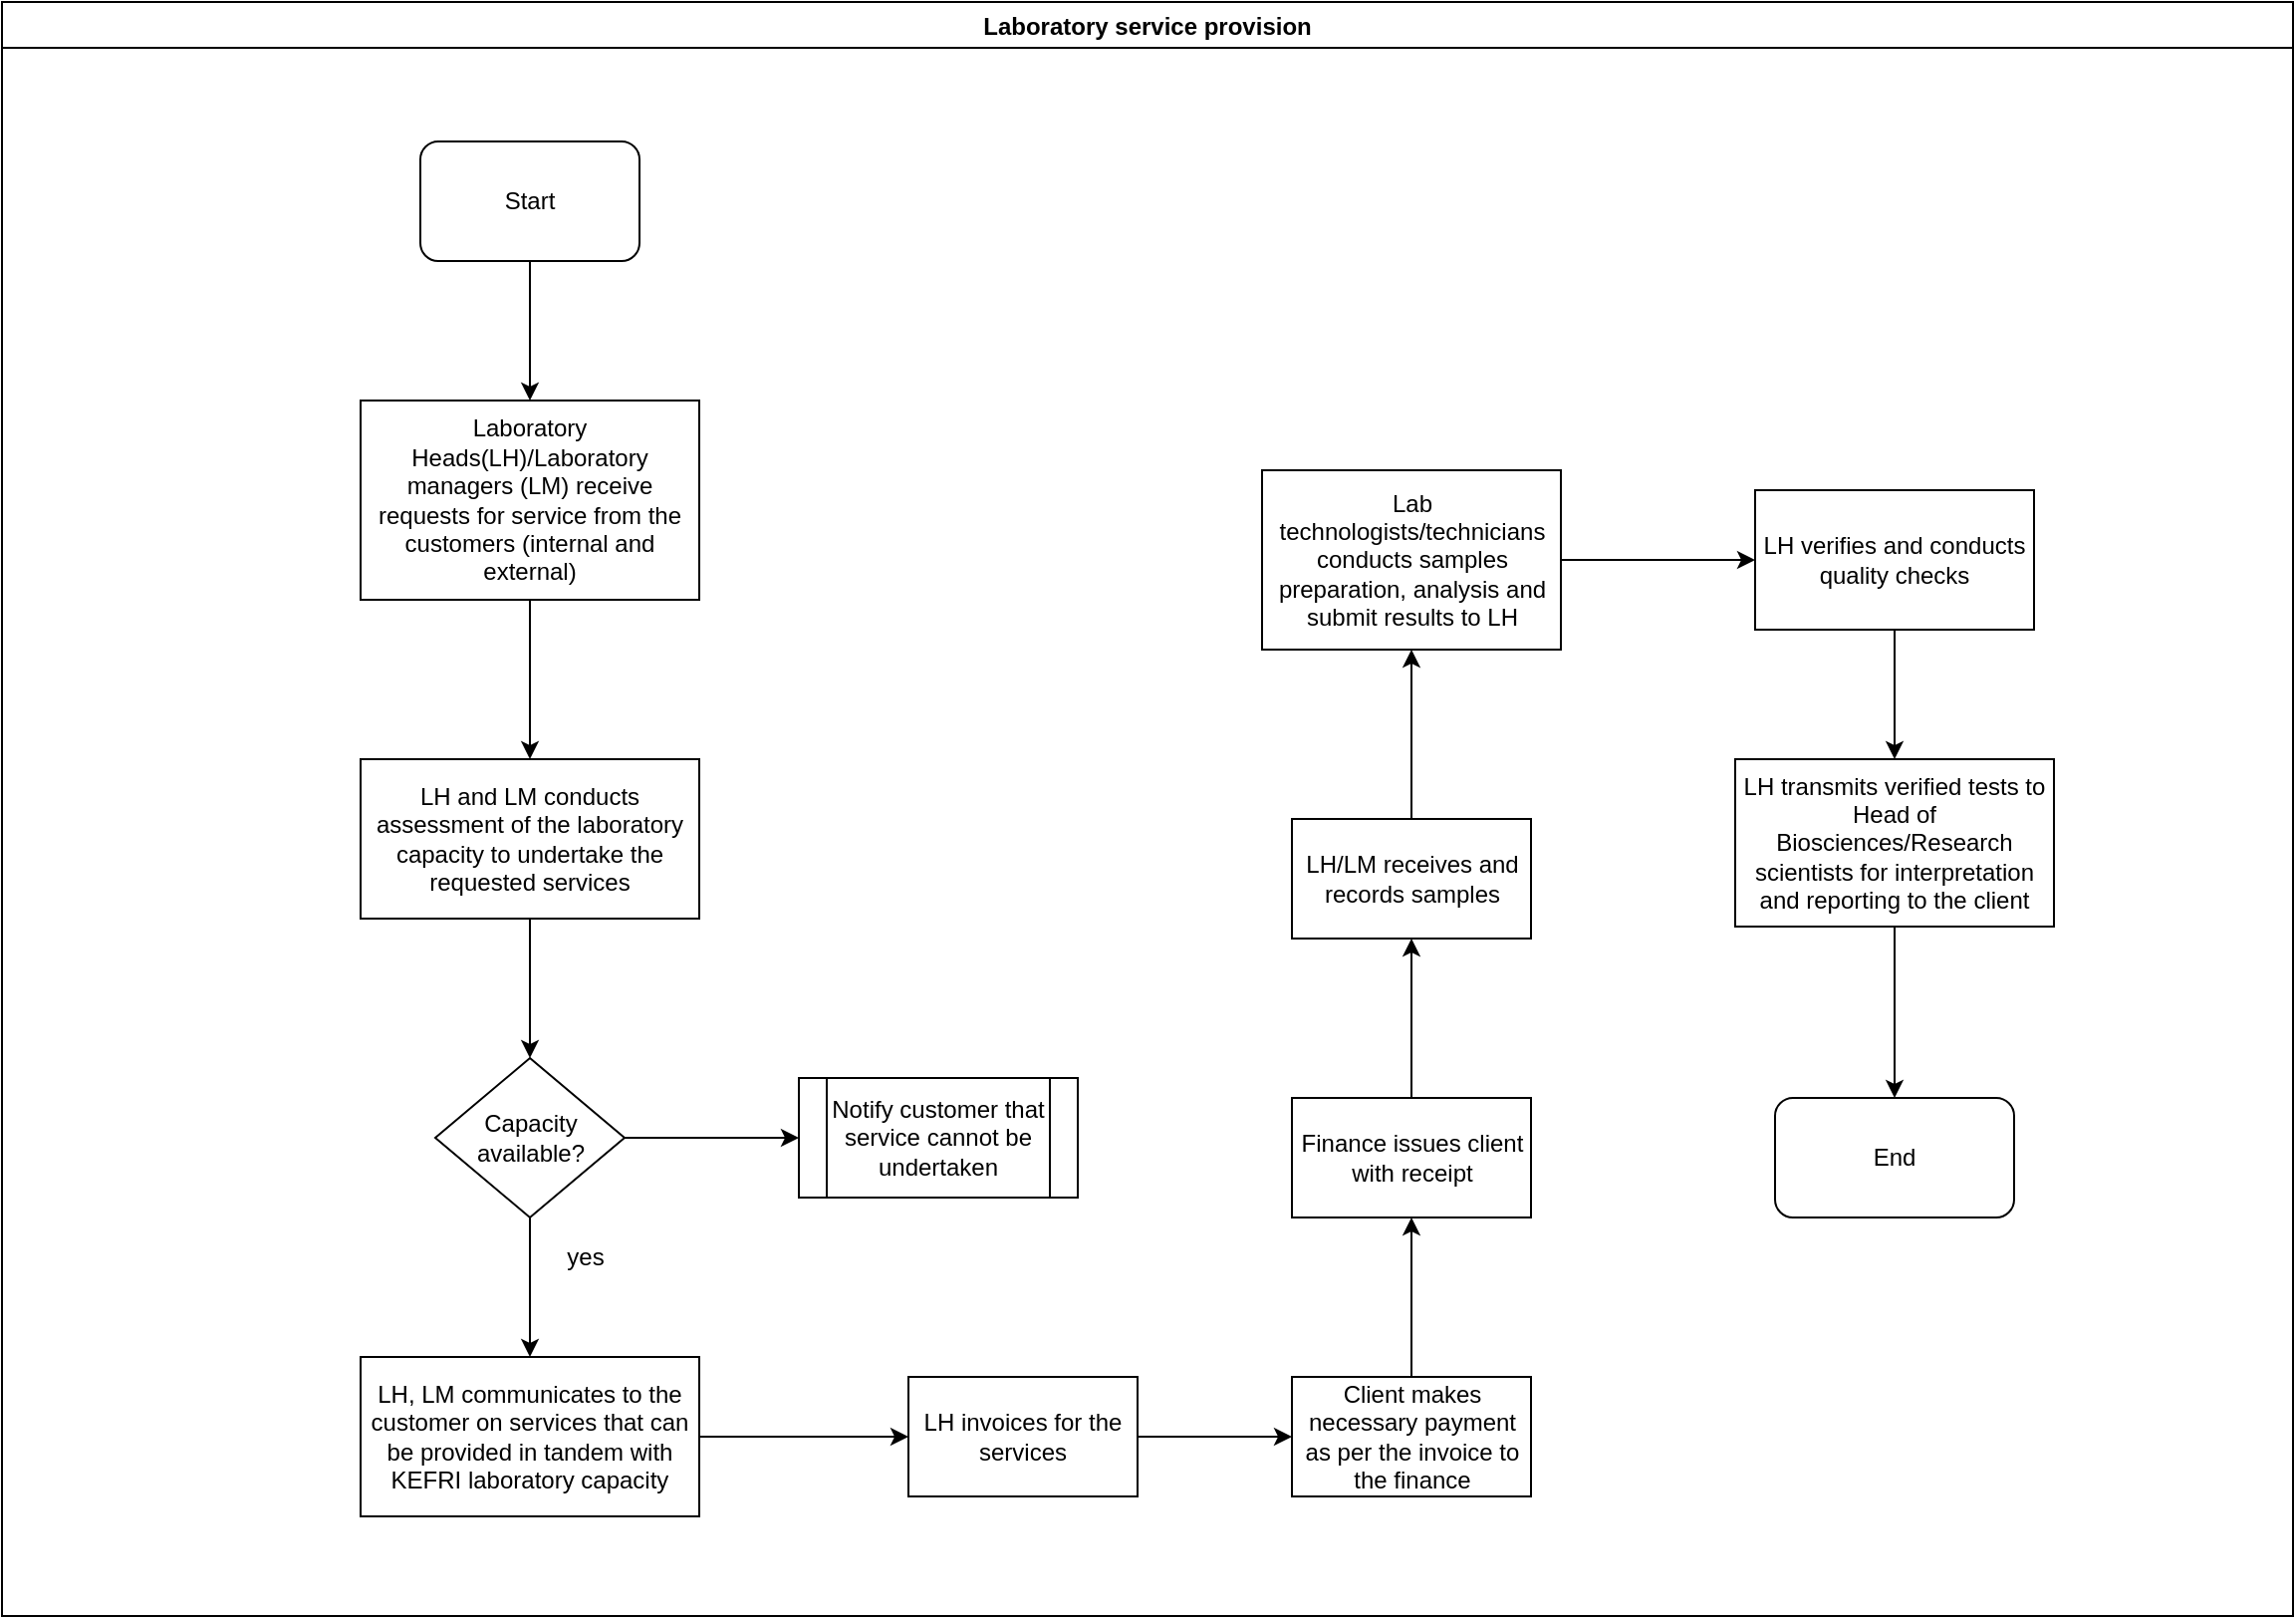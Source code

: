 <mxfile version="14.2.7" type="github">
  <diagram id="ZMjFlFDBcObQMVyW7c8Y" name="Page-1">
    <mxGraphModel dx="1038" dy="547" grid="1" gridSize="10" guides="1" tooltips="1" connect="1" arrows="1" fold="1" page="1" pageScale="1" pageWidth="1169" pageHeight="827" math="0" shadow="0">
      <root>
        <mxCell id="0" />
        <mxCell id="1" parent="0" />
        <mxCell id="whAv_r-oKJ33wHacgo0v-1" value="Laboratory service provision" style="swimlane;" vertex="1" parent="1">
          <mxGeometry x="10" y="10" width="1150" height="810" as="geometry" />
        </mxCell>
        <mxCell id="whAv_r-oKJ33wHacgo0v-2" value="Start" style="rounded=1;whiteSpace=wrap;html=1;" vertex="1" parent="whAv_r-oKJ33wHacgo0v-1">
          <mxGeometry x="210" y="70" width="110" height="60" as="geometry" />
        </mxCell>
        <mxCell id="whAv_r-oKJ33wHacgo0v-5" value="Laboratory Heads(LH)/Laboratory managers (LM) receive requests for service from the customers (internal and external)" style="rounded=0;whiteSpace=wrap;html=1;" vertex="1" parent="whAv_r-oKJ33wHacgo0v-1">
          <mxGeometry x="180" y="200" width="170" height="100" as="geometry" />
        </mxCell>
        <mxCell id="whAv_r-oKJ33wHacgo0v-4" value="" style="edgeStyle=orthogonalEdgeStyle;rounded=0;orthogonalLoop=1;jettySize=auto;html=1;" edge="1" parent="whAv_r-oKJ33wHacgo0v-1" source="whAv_r-oKJ33wHacgo0v-2" target="whAv_r-oKJ33wHacgo0v-5">
          <mxGeometry relative="1" as="geometry">
            <mxPoint x="265" y="210" as="targetPoint" />
          </mxGeometry>
        </mxCell>
        <mxCell id="whAv_r-oKJ33wHacgo0v-6" value="LH and LM conducts assessment of the laboratory capacity to undertake the requested services" style="whiteSpace=wrap;html=1;rounded=0;" vertex="1" parent="whAv_r-oKJ33wHacgo0v-1">
          <mxGeometry x="180" y="380" width="170" height="80" as="geometry" />
        </mxCell>
        <mxCell id="whAv_r-oKJ33wHacgo0v-7" value="" style="edgeStyle=orthogonalEdgeStyle;rounded=0;orthogonalLoop=1;jettySize=auto;html=1;" edge="1" parent="whAv_r-oKJ33wHacgo0v-1" source="whAv_r-oKJ33wHacgo0v-5" target="whAv_r-oKJ33wHacgo0v-6">
          <mxGeometry relative="1" as="geometry" />
        </mxCell>
        <mxCell id="whAv_r-oKJ33wHacgo0v-8" value="&lt;div&gt;Capacity&lt;/div&gt;&lt;div&gt;available?&lt;br&gt;&lt;/div&gt;" style="rhombus;whiteSpace=wrap;html=1;rounded=0;" vertex="1" parent="whAv_r-oKJ33wHacgo0v-1">
          <mxGeometry x="217.5" y="530" width="95" height="80" as="geometry" />
        </mxCell>
        <mxCell id="whAv_r-oKJ33wHacgo0v-9" value="" style="edgeStyle=orthogonalEdgeStyle;rounded=0;orthogonalLoop=1;jettySize=auto;html=1;" edge="1" parent="whAv_r-oKJ33wHacgo0v-1" source="whAv_r-oKJ33wHacgo0v-6" target="whAv_r-oKJ33wHacgo0v-8">
          <mxGeometry relative="1" as="geometry" />
        </mxCell>
        <mxCell id="whAv_r-oKJ33wHacgo0v-12" value="yes" style="text;html=1;strokeColor=none;fillColor=none;align=center;verticalAlign=middle;whiteSpace=wrap;rounded=0;" vertex="1" parent="whAv_r-oKJ33wHacgo0v-1">
          <mxGeometry x="272.5" y="620" width="40" height="20" as="geometry" />
        </mxCell>
        <mxCell id="whAv_r-oKJ33wHacgo0v-15" value="Notify customer that service cannot be undertaken" style="shape=process;whiteSpace=wrap;html=1;backgroundOutline=1;" vertex="1" parent="whAv_r-oKJ33wHacgo0v-1">
          <mxGeometry x="400" y="540" width="140" height="60" as="geometry" />
        </mxCell>
        <mxCell id="whAv_r-oKJ33wHacgo0v-14" value="" style="edgeStyle=orthogonalEdgeStyle;rounded=0;orthogonalLoop=1;jettySize=auto;html=1;" edge="1" parent="whAv_r-oKJ33wHacgo0v-1" source="whAv_r-oKJ33wHacgo0v-8" target="whAv_r-oKJ33wHacgo0v-15">
          <mxGeometry relative="1" as="geometry">
            <mxPoint x="380" y="570" as="targetPoint" />
          </mxGeometry>
        </mxCell>
        <mxCell id="whAv_r-oKJ33wHacgo0v-24" value="Lab technologists/technicians conducts samples preparation, analysis and submit results to LH" style="whiteSpace=wrap;html=1;rounded=0;" vertex="1" parent="whAv_r-oKJ33wHacgo0v-1">
          <mxGeometry x="632.5" y="235" width="150" height="90" as="geometry" />
        </mxCell>
        <mxCell id="whAv_r-oKJ33wHacgo0v-26" value="LH verifies and conducts quality checks" style="whiteSpace=wrap;html=1;rounded=0;" vertex="1" parent="whAv_r-oKJ33wHacgo0v-1">
          <mxGeometry x="880" y="245" width="140" height="70" as="geometry" />
        </mxCell>
        <mxCell id="whAv_r-oKJ33wHacgo0v-27" value="" style="edgeStyle=orthogonalEdgeStyle;rounded=0;orthogonalLoop=1;jettySize=auto;html=1;" edge="1" parent="whAv_r-oKJ33wHacgo0v-1" source="whAv_r-oKJ33wHacgo0v-24" target="whAv_r-oKJ33wHacgo0v-26">
          <mxGeometry relative="1" as="geometry" />
        </mxCell>
        <mxCell id="whAv_r-oKJ33wHacgo0v-28" value="LH transmits verified tests to Head of Biosciences/Research scientists for interpretation and reporting to the client" style="whiteSpace=wrap;html=1;rounded=0;" vertex="1" parent="whAv_r-oKJ33wHacgo0v-1">
          <mxGeometry x="870" y="380" width="160" height="84" as="geometry" />
        </mxCell>
        <mxCell id="whAv_r-oKJ33wHacgo0v-29" value="" style="edgeStyle=orthogonalEdgeStyle;rounded=0;orthogonalLoop=1;jettySize=auto;html=1;" edge="1" parent="whAv_r-oKJ33wHacgo0v-1" source="whAv_r-oKJ33wHacgo0v-26" target="whAv_r-oKJ33wHacgo0v-28">
          <mxGeometry relative="1" as="geometry" />
        </mxCell>
        <mxCell id="whAv_r-oKJ33wHacgo0v-32" value="End" style="rounded=1;whiteSpace=wrap;html=1;" vertex="1" parent="whAv_r-oKJ33wHacgo0v-1">
          <mxGeometry x="890" y="550" width="120" height="60" as="geometry" />
        </mxCell>
        <mxCell id="whAv_r-oKJ33wHacgo0v-31" value="" style="edgeStyle=orthogonalEdgeStyle;rounded=0;orthogonalLoop=1;jettySize=auto;html=1;entryX=0.5;entryY=0;entryDx=0;entryDy=0;" edge="1" parent="whAv_r-oKJ33wHacgo0v-1" source="whAv_r-oKJ33wHacgo0v-28" target="whAv_r-oKJ33wHacgo0v-32">
          <mxGeometry relative="1" as="geometry">
            <mxPoint x="950" y="546" as="targetPoint" />
          </mxGeometry>
        </mxCell>
        <mxCell id="whAv_r-oKJ33wHacgo0v-17" value="" style="edgeStyle=orthogonalEdgeStyle;rounded=0;orthogonalLoop=1;jettySize=auto;html=1;" edge="1" parent="1" source="whAv_r-oKJ33wHacgo0v-10" target="whAv_r-oKJ33wHacgo0v-16">
          <mxGeometry relative="1" as="geometry" />
        </mxCell>
        <mxCell id="whAv_r-oKJ33wHacgo0v-10" value="LH, LM communicates to the customer on services that can be provided in tandem with KEFRI laboratory capacity" style="whiteSpace=wrap;html=1;rounded=0;" vertex="1" parent="1">
          <mxGeometry x="190" y="690" width="170" height="80" as="geometry" />
        </mxCell>
        <mxCell id="whAv_r-oKJ33wHacgo0v-11" value="" style="edgeStyle=orthogonalEdgeStyle;rounded=0;orthogonalLoop=1;jettySize=auto;html=1;" edge="1" parent="1" source="whAv_r-oKJ33wHacgo0v-8" target="whAv_r-oKJ33wHacgo0v-10">
          <mxGeometry relative="1" as="geometry" />
        </mxCell>
        <mxCell id="whAv_r-oKJ33wHacgo0v-19" value="" style="edgeStyle=orthogonalEdgeStyle;rounded=0;orthogonalLoop=1;jettySize=auto;html=1;" edge="1" parent="1" source="whAv_r-oKJ33wHacgo0v-16" target="whAv_r-oKJ33wHacgo0v-18">
          <mxGeometry relative="1" as="geometry" />
        </mxCell>
        <mxCell id="whAv_r-oKJ33wHacgo0v-16" value="LH invoices for the services" style="whiteSpace=wrap;html=1;rounded=0;" vertex="1" parent="1">
          <mxGeometry x="465" y="700" width="115" height="60" as="geometry" />
        </mxCell>
        <mxCell id="whAv_r-oKJ33wHacgo0v-21" value="" style="edgeStyle=orthogonalEdgeStyle;rounded=0;orthogonalLoop=1;jettySize=auto;html=1;" edge="1" parent="1" source="whAv_r-oKJ33wHacgo0v-18" target="whAv_r-oKJ33wHacgo0v-20">
          <mxGeometry relative="1" as="geometry" />
        </mxCell>
        <mxCell id="whAv_r-oKJ33wHacgo0v-18" value="Client makes necessary payment as per the invoice to the finance" style="whiteSpace=wrap;html=1;rounded=0;" vertex="1" parent="1">
          <mxGeometry x="657.5" y="700" width="120" height="60" as="geometry" />
        </mxCell>
        <mxCell id="whAv_r-oKJ33wHacgo0v-23" value="" style="edgeStyle=orthogonalEdgeStyle;rounded=0;orthogonalLoop=1;jettySize=auto;html=1;" edge="1" parent="1" source="whAv_r-oKJ33wHacgo0v-20" target="whAv_r-oKJ33wHacgo0v-22">
          <mxGeometry relative="1" as="geometry" />
        </mxCell>
        <mxCell id="whAv_r-oKJ33wHacgo0v-20" value="Finance issues client with receipt" style="whiteSpace=wrap;html=1;rounded=0;" vertex="1" parent="1">
          <mxGeometry x="657.5" y="560" width="120" height="60" as="geometry" />
        </mxCell>
        <mxCell id="whAv_r-oKJ33wHacgo0v-25" value="" style="edgeStyle=orthogonalEdgeStyle;rounded=0;orthogonalLoop=1;jettySize=auto;html=1;" edge="1" parent="1" source="whAv_r-oKJ33wHacgo0v-22" target="whAv_r-oKJ33wHacgo0v-24">
          <mxGeometry relative="1" as="geometry" />
        </mxCell>
        <mxCell id="whAv_r-oKJ33wHacgo0v-22" value="LH/LM receives and records samples" style="whiteSpace=wrap;html=1;rounded=0;" vertex="1" parent="1">
          <mxGeometry x="657.5" y="420" width="120" height="60" as="geometry" />
        </mxCell>
      </root>
    </mxGraphModel>
  </diagram>
</mxfile>
